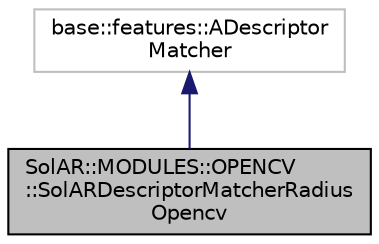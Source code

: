 digraph "SolAR::MODULES::OPENCV::SolARDescriptorMatcherRadiusOpencv"
{
 // LATEX_PDF_SIZE
  edge [fontname="Helvetica",fontsize="10",labelfontname="Helvetica",labelfontsize="10"];
  node [fontname="Helvetica",fontsize="10",shape=record];
  Node1 [label="SolAR::MODULES::OPENCV\l::SolARDescriptorMatcherRadius\lOpencv",height=0.2,width=0.4,color="black", fillcolor="grey75", style="filled", fontcolor="black",tooltip="Matches descriptors and selects all matches not farther than a specified distance...."];
  Node2 -> Node1 [dir="back",color="midnightblue",fontsize="10",style="solid",fontname="Helvetica"];
  Node2 [label="base::features::ADescriptor\lMatcher",height=0.2,width=0.4,color="grey75", fillcolor="white", style="filled",tooltip=" "];
}
